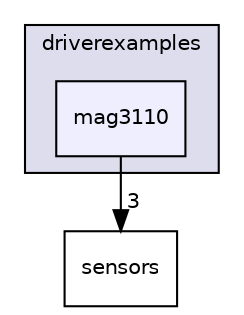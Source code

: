 digraph "driverexamples/mag3110" {
  compound=true
  node [ fontsize="10", fontname="Helvetica"];
  edge [ labelfontsize="10", labelfontname="Helvetica"];
  subgraph clusterdir_63958a0a083234c4c5a126855d7f4594 {
    graph [ bgcolor="#ddddee", pencolor="black", label="driverexamples" fontname="Helvetica", fontsize="10", URL="dir_63958a0a083234c4c5a126855d7f4594.html"]
  dir_c645210e618af10d105eeec37fb39316 [shape=box, label="mag3110", style="filled", fillcolor="#eeeeff", pencolor="black", URL="dir_c645210e618af10d105eeec37fb39316.html"];
  }
  dir_c77a8e2546a9c75bbba96be2ef542c8e [shape=box label="sensors" URL="dir_c77a8e2546a9c75bbba96be2ef542c8e.html"];
  dir_c645210e618af10d105eeec37fb39316->dir_c77a8e2546a9c75bbba96be2ef542c8e [headlabel="3", labeldistance=1.5 headhref="dir_000065_000084.html"];
}
